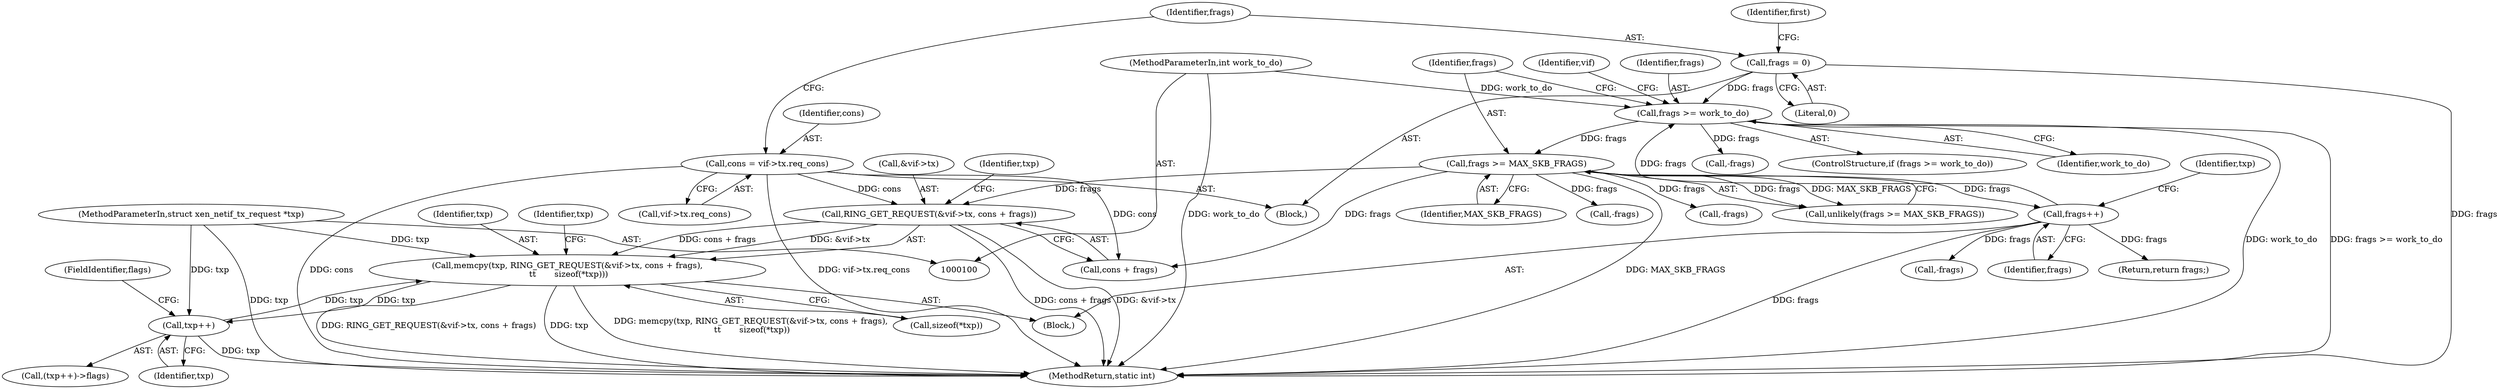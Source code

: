 digraph "0_linux_48856286b64e4b66ec62b94e504d0b29c1ade664_0@API" {
"1000160" [label="(Call,memcpy(txp, RING_GET_REQUEST(&vif->tx, cons + frags),\n \t\t       sizeof(*txp)))"];
"1000231" [label="(Call,txp++)"];
"1000160" [label="(Call,memcpy(txp, RING_GET_REQUEST(&vif->tx, cons + frags),\n \t\t       sizeof(*txp)))"];
"1000103" [label="(MethodParameterIn,struct xen_netif_tx_request *txp)"];
"1000162" [label="(Call,RING_GET_REQUEST(&vif->tx, cons + frags))"];
"1000107" [label="(Call,cons = vif->tx.req_cons)"];
"1000146" [label="(Call,frags >= MAX_SKB_FRAGS)"];
"1000130" [label="(Call,frags >= work_to_do)"];
"1000199" [label="(Call,frags++)"];
"1000115" [label="(Call,frags = 0)"];
"1000104" [label="(MethodParameterIn,int work_to_do)"];
"1000128" [label="(Block,)"];
"1000122" [label="(Identifier,first)"];
"1000232" [label="(Identifier,txp)"];
"1000130" [label="(Call,frags >= work_to_do)"];
"1000167" [label="(Call,cons + frags)"];
"1000206" [label="(Identifier,txp)"];
"1000104" [label="(MethodParameterIn,int work_to_do)"];
"1000117" [label="(Literal,0)"];
"1000109" [label="(Call,vif->tx.req_cons)"];
"1000190" [label="(Call,-frags)"];
"1000161" [label="(Identifier,txp)"];
"1000142" [label="(Call,-frags)"];
"1000136" [label="(Identifier,vif)"];
"1000148" [label="(Identifier,MAX_SKB_FRAGS)"];
"1000160" [label="(Call,memcpy(txp, RING_GET_REQUEST(&vif->tx, cons + frags),\n \t\t       sizeof(*txp)))"];
"1000108" [label="(Identifier,cons)"];
"1000147" [label="(Identifier,frags)"];
"1000200" [label="(Identifier,frags)"];
"1000230" [label="(Call,(txp++)->flags)"];
"1000146" [label="(Call,frags >= MAX_SKB_FRAGS)"];
"1000237" [label="(MethodReturn,static int)"];
"1000129" [label="(ControlStructure,if (frags >= work_to_do))"];
"1000131" [label="(Identifier,frags)"];
"1000107" [label="(Call,cons = vif->tx.req_cons)"];
"1000162" [label="(Call,RING_GET_REQUEST(&vif->tx, cons + frags))"];
"1000103" [label="(MethodParameterIn,struct xen_netif_tx_request *txp)"];
"1000163" [label="(Call,&vif->tx)"];
"1000235" [label="(Return,return frags;)"];
"1000233" [label="(FieldIdentifier,flags)"];
"1000116" [label="(Identifier,frags)"];
"1000115" [label="(Call,frags = 0)"];
"1000176" [label="(Identifier,txp)"];
"1000170" [label="(Call,sizeof(*txp))"];
"1000132" [label="(Identifier,work_to_do)"];
"1000231" [label="(Call,txp++)"];
"1000145" [label="(Call,unlikely(frags >= MAX_SKB_FRAGS))"];
"1000105" [label="(Block,)"];
"1000172" [label="(Identifier,txp)"];
"1000158" [label="(Call,-frags)"];
"1000199" [label="(Call,frags++)"];
"1000227" [label="(Call,-frags)"];
"1000160" -> "1000128"  [label="AST: "];
"1000160" -> "1000170"  [label="CFG: "];
"1000161" -> "1000160"  [label="AST: "];
"1000162" -> "1000160"  [label="AST: "];
"1000170" -> "1000160"  [label="AST: "];
"1000176" -> "1000160"  [label="CFG: "];
"1000160" -> "1000237"  [label="DDG: memcpy(txp, RING_GET_REQUEST(&vif->tx, cons + frags),\n \t\t       sizeof(*txp))"];
"1000160" -> "1000237"  [label="DDG: RING_GET_REQUEST(&vif->tx, cons + frags)"];
"1000160" -> "1000237"  [label="DDG: txp"];
"1000231" -> "1000160"  [label="DDG: txp"];
"1000103" -> "1000160"  [label="DDG: txp"];
"1000162" -> "1000160"  [label="DDG: &vif->tx"];
"1000162" -> "1000160"  [label="DDG: cons + frags"];
"1000160" -> "1000231"  [label="DDG: txp"];
"1000231" -> "1000230"  [label="AST: "];
"1000231" -> "1000232"  [label="CFG: "];
"1000232" -> "1000231"  [label="AST: "];
"1000233" -> "1000231"  [label="CFG: "];
"1000231" -> "1000237"  [label="DDG: txp"];
"1000103" -> "1000231"  [label="DDG: txp"];
"1000103" -> "1000100"  [label="AST: "];
"1000103" -> "1000237"  [label="DDG: txp"];
"1000162" -> "1000167"  [label="CFG: "];
"1000163" -> "1000162"  [label="AST: "];
"1000167" -> "1000162"  [label="AST: "];
"1000172" -> "1000162"  [label="CFG: "];
"1000162" -> "1000237"  [label="DDG: cons + frags"];
"1000162" -> "1000237"  [label="DDG: &vif->tx"];
"1000107" -> "1000162"  [label="DDG: cons"];
"1000146" -> "1000162"  [label="DDG: frags"];
"1000107" -> "1000105"  [label="AST: "];
"1000107" -> "1000109"  [label="CFG: "];
"1000108" -> "1000107"  [label="AST: "];
"1000109" -> "1000107"  [label="AST: "];
"1000116" -> "1000107"  [label="CFG: "];
"1000107" -> "1000237"  [label="DDG: cons"];
"1000107" -> "1000237"  [label="DDG: vif->tx.req_cons"];
"1000107" -> "1000167"  [label="DDG: cons"];
"1000146" -> "1000145"  [label="AST: "];
"1000146" -> "1000148"  [label="CFG: "];
"1000147" -> "1000146"  [label="AST: "];
"1000148" -> "1000146"  [label="AST: "];
"1000145" -> "1000146"  [label="CFG: "];
"1000146" -> "1000237"  [label="DDG: MAX_SKB_FRAGS"];
"1000146" -> "1000145"  [label="DDG: frags"];
"1000146" -> "1000145"  [label="DDG: MAX_SKB_FRAGS"];
"1000130" -> "1000146"  [label="DDG: frags"];
"1000146" -> "1000158"  [label="DDG: frags"];
"1000146" -> "1000167"  [label="DDG: frags"];
"1000146" -> "1000190"  [label="DDG: frags"];
"1000146" -> "1000199"  [label="DDG: frags"];
"1000130" -> "1000129"  [label="AST: "];
"1000130" -> "1000132"  [label="CFG: "];
"1000131" -> "1000130"  [label="AST: "];
"1000132" -> "1000130"  [label="AST: "];
"1000136" -> "1000130"  [label="CFG: "];
"1000147" -> "1000130"  [label="CFG: "];
"1000130" -> "1000237"  [label="DDG: frags >= work_to_do"];
"1000130" -> "1000237"  [label="DDG: work_to_do"];
"1000199" -> "1000130"  [label="DDG: frags"];
"1000115" -> "1000130"  [label="DDG: frags"];
"1000104" -> "1000130"  [label="DDG: work_to_do"];
"1000130" -> "1000142"  [label="DDG: frags"];
"1000199" -> "1000128"  [label="AST: "];
"1000199" -> "1000200"  [label="CFG: "];
"1000200" -> "1000199"  [label="AST: "];
"1000206" -> "1000199"  [label="CFG: "];
"1000199" -> "1000237"  [label="DDG: frags"];
"1000199" -> "1000227"  [label="DDG: frags"];
"1000199" -> "1000235"  [label="DDG: frags"];
"1000115" -> "1000105"  [label="AST: "];
"1000115" -> "1000117"  [label="CFG: "];
"1000116" -> "1000115"  [label="AST: "];
"1000117" -> "1000115"  [label="AST: "];
"1000122" -> "1000115"  [label="CFG: "];
"1000115" -> "1000237"  [label="DDG: frags"];
"1000104" -> "1000100"  [label="AST: "];
"1000104" -> "1000237"  [label="DDG: work_to_do"];
}
